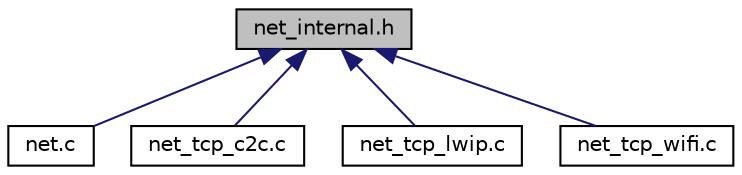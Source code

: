 digraph "net_internal.h"
{
 // LATEX_PDF_SIZE
  edge [fontname="Helvetica",fontsize="10",labelfontname="Helvetica",labelfontsize="10"];
  node [fontname="Helvetica",fontsize="10",shape=record];
  Node1 [label="net_internal.h",height=0.2,width=0.4,color="black", fillcolor="grey75", style="filled", fontcolor="black",tooltip="Network abstraction at transport layer level. Internal definitions."];
  Node1 -> Node2 [dir="back",color="midnightblue",fontsize="10",style="solid",fontname="Helvetica"];
  Node2 [label="net.c",height=0.2,width=0.4,color="black", fillcolor="white", style="filled",URL="$net_8c.html",tooltip="Network abstraction at transport layer level."];
  Node1 -> Node3 [dir="back",color="midnightblue",fontsize="10",style="solid",fontname="Helvetica"];
  Node3 [label="net_tcp_c2c.c",height=0.2,width=0.4,color="black", fillcolor="white", style="filled",URL="$net__tcp__c2c_8c.html",tooltip="Network abstraction at transport layer level. TCP implementation on ST C2C connectivity API."];
  Node1 -> Node4 [dir="back",color="midnightblue",fontsize="10",style="solid",fontname="Helvetica"];
  Node4 [label="net_tcp_lwip.c",height=0.2,width=0.4,color="black", fillcolor="white", style="filled",URL="$net__tcp__lwip_8c.html",tooltip="Network abstraction at transport layer level. TCP implementation on LwIP."];
  Node1 -> Node5 [dir="back",color="midnightblue",fontsize="10",style="solid",fontname="Helvetica"];
  Node5 [label="net_tcp_wifi.c",height=0.2,width=0.4,color="black", fillcolor="white", style="filled",URL="$net__tcp__wifi_8c.html",tooltip="Network abstraction at transport layer level. TCP implementation on ST WiFi connectivity API."];
}

